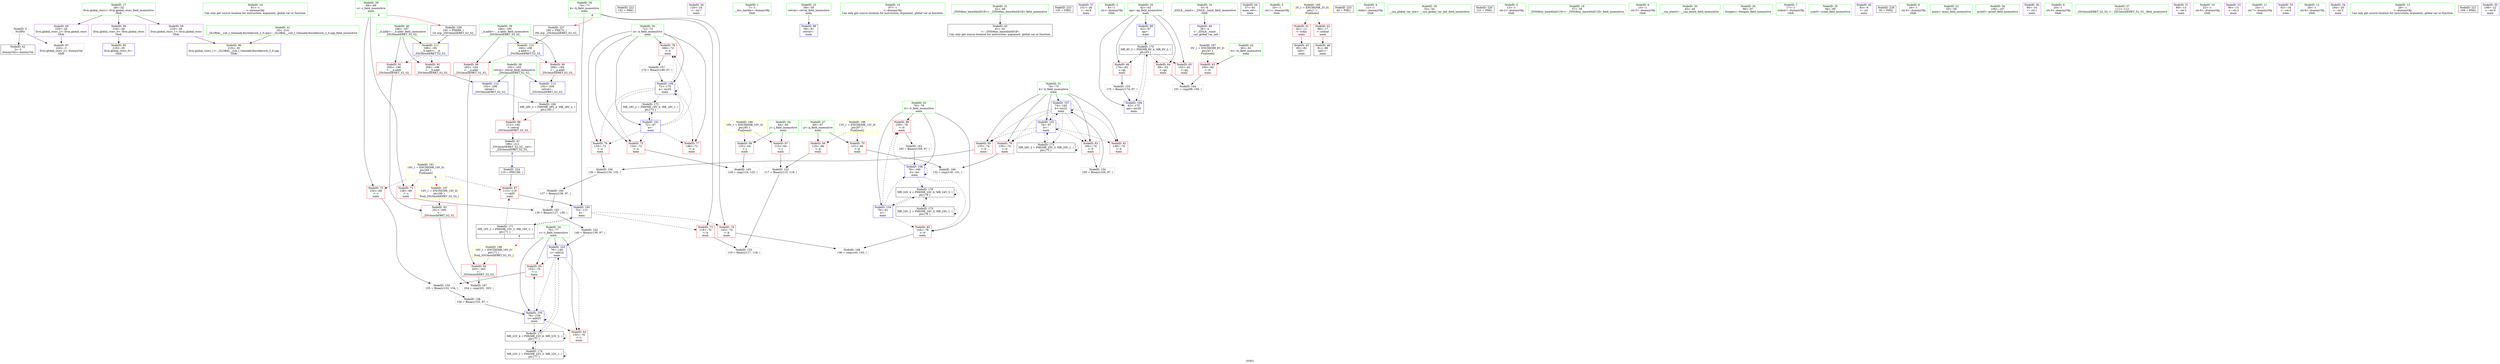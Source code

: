 digraph "SVFG" {
	label="SVFG";

	Node0x56143b40c620 [shape=record,color=grey,label="{NodeID: 0\nNullPtr}"];
	Node0x56143b40c620 -> Node0x56143b4250f0[style=solid];
	Node0x56143b40c620 -> Node0x56143b425760[style=solid];
	Node0x56143b425760 [shape=record,color=blue, style = dotted,label="{NodeID: 97\n220\<--3\nllvm.global_ctors_2\<--dummyVal\nGlob }"];
	Node0x56143b423820 [shape=record,color=green,label="{NodeID: 14\n81\<--1\n\<--dummyObj\nCan only get source location for instruction, argument, global var or function.}"];
	Node0x56143b42a2d0 [shape=record,color=blue,label="{NodeID: 111\n196\<--191\n__b.addr\<--__b\n_ZSt3minIiERKT_S2_S2_\n}"];
	Node0x56143b42a2d0 -> Node0x56143b4289d0[style=dashed];
	Node0x56143b42a2d0 -> Node0x56143b428aa0[style=dashed];
	Node0x56143b4244a0 [shape=record,color=green,label="{NodeID: 28\n68\<--69\ns\<--s_field_insensitive\nmain\n|{|<s2>8}}"];
	Node0x56143b4244a0 -> Node0x56143b427990[style=solid];
	Node0x56143b4244a0 -> Node0x56143b427a60[style=solid];
	Node0x56143b4244a0:s2 -> Node0x56143b4460b0[style=solid,color=red];
	Node0x56143b4250f0 [shape=record,color=black,label="{NodeID: 42\n2\<--3\ndummyVal\<--dummyVal\n}"];
	Node0x56143b4452c0 [shape=record,color=black,label="{NodeID: 222\n152 = PHI()\n}"];
	Node0x56143b426cd0 [shape=record,color=purple,label="{NodeID: 56\n120\<--24\n\<--.str.7\nmain\n}"];
	Node0x56143b42d060 [shape=record,color=grey,label="{NodeID: 153\n119 = Binary(117, 118, )\n}"];
	Node0x56143b4278c0 [shape=record,color=red,label="{NodeID: 70\n131\<--66\n\<--p\nmain\n}"];
	Node0x56143b4278c0 -> Node0x56143b42e3e0[style=solid];
	Node0x56143b42e560 [shape=record,color=grey,label="{NodeID: 167\n204 = cmp(201, 203, )\n}"];
	Node0x56143b428420 [shape=record,color=red,label="{NodeID: 84\n153\<--76\n\<--c\nmain\n}"];
	Node0x56143b428420 -> Node0x56143b42d960[style=solid];
	Node0x56143b40c970 [shape=record,color=green,label="{NodeID: 1\n7\<--1\n__dso_handle\<--dummyObj\nGlob }"];
	Node0x56143b425860 [shape=record,color=blue,label="{NodeID: 98\n58\<--81\nretval\<--\nmain\n}"];
	Node0x56143b4238f0 [shape=record,color=green,label="{NodeID: 15\n97\<--1\n\<--dummyObj\nCan only get source location for instruction, argument, global var or function.}"];
	Node0x56143b42a3a0 [shape=record,color=blue,label="{NodeID: 112\n192\<--206\nretval\<--\n_ZSt3minIiERKT_S2_S2_\n}"];
	Node0x56143b42a3a0 -> Node0x56143b4338e0[style=dashed];
	Node0x56143b424570 [shape=record,color=green,label="{NodeID: 29\n70\<--71\nk\<--k_field_insensitive\nmain\n|{|<s3>8}}"];
	Node0x56143b424570 -> Node0x56143b427b30[style=solid];
	Node0x56143b424570 -> Node0x56143b427c00[style=solid];
	Node0x56143b424570 -> Node0x56143b425a00[style=solid];
	Node0x56143b424570:s3 -> Node0x56143b445f50[style=solid,color=red];
	Node0x56143b4251f0 [shape=record,color=black,label="{NodeID: 43\n41\<--42\n\<--_ZNSt8ios_base4InitD1Ev\nCan only get source location for instruction, argument, global var or function.}"];
	Node0x56143b4453c0 [shape=record,color=black,label="{NodeID: 223\n105 = PHI()\n}"];
	Node0x56143b426da0 [shape=record,color=purple,label="{NodeID: 57\n151\<--26\n\<--.str.8\nmain\n}"];
	Node0x56143b42d1e0 [shape=record,color=grey,label="{NodeID: 154\n165 = Binary(164, 97, )\n}"];
	Node0x56143b42d1e0 -> Node0x56143b429f90[style=solid];
	Node0x56143b427990 [shape=record,color=red,label="{NodeID: 71\n138\<--68\n\<--s\nmain\n}"];
	Node0x56143b427990 -> Node0x56143b42df60[style=solid];
	Node0x56143b42e6e0 [shape=record,color=grey,label="{NodeID: 168\n146 = cmp(144, 145, )\n}"];
	Node0x56143b4284f0 [shape=record,color=red,label="{NodeID: 85\n144\<--78\n\<--it\nmain\n}"];
	Node0x56143b4284f0 -> Node0x56143b42e6e0[style=solid];
	Node0x56143b40dc80 [shape=record,color=green,label="{NodeID: 2\n8\<--1\n.str\<--dummyObj\nGlob }"];
	Node0x56143b425930 [shape=record,color=blue,label="{NodeID: 99\n62\<--97\nqq\<--\nmain\n}"];
	Node0x56143b425930 -> Node0x56143b433de0[style=dashed];
	Node0x56143b4239c0 [shape=record,color=green,label="{NodeID: 16\n4\<--6\n_ZStL8__ioinit\<--_ZStL8__ioinit_field_insensitive\nGlob }"];
	Node0x56143b4239c0 -> Node0x56143b426650[style=solid];
	Node0x56143b42a470 [shape=record,color=blue,label="{NodeID: 113\n192\<--209\nretval\<--\n_ZSt3minIiERKT_S2_S2_\n}"];
	Node0x56143b42a470 -> Node0x56143b4338e0[style=dashed];
	Node0x56143b424640 [shape=record,color=green,label="{NodeID: 30\n72\<--73\na\<--a_field_insensitive\nmain\n}"];
	Node0x56143b424640 -> Node0x56143b427cd0[style=solid];
	Node0x56143b424640 -> Node0x56143b427da0[style=solid];
	Node0x56143b424640 -> Node0x56143b427e70[style=solid];
	Node0x56143b424640 -> Node0x56143b427f40[style=solid];
	Node0x56143b424640 -> Node0x56143b425ad0[style=solid];
	Node0x56143b424640 -> Node0x56143b42a060[style=solid];
	Node0x56143b4252f0 [shape=record,color=black,label="{NodeID: 44\n57\<--81\nmain_ret\<--\nmain\n}"];
	Node0x56143b445bc0 [shape=record,color=black,label="{NodeID: 224\n110 = PHI(189, )\n}"];
	Node0x56143b445bc0 -> Node0x56143b428690[style=solid];
	Node0x56143b426e70 [shape=record,color=purple,label="{NodeID: 58\n218\<--28\nllvm.global_ctors_0\<--llvm.global_ctors\nGlob }"];
	Node0x56143b426e70 -> Node0x56143b428d10[style=solid];
	Node0x56143b42d360 [shape=record,color=grey,label="{NodeID: 155\n175 = Binary(174, 97, )\n}"];
	Node0x56143b42d360 -> Node0x56143b42a130[style=solid];
	Node0x56143b427a60 [shape=record,color=red,label="{NodeID: 72\n154\<--68\n\<--s\nmain\n}"];
	Node0x56143b427a60 -> Node0x56143b42d960[style=solid];
	Node0x56143b4338e0 [shape=record,color=black,label="{NodeID: 169\nMR_28V_3 = PHI(MR_28V_4, MR_28V_2, )\npts\{193 \}\n}"];
	Node0x56143b4338e0 -> Node0x56143b428760[style=dashed];
	Node0x56143b4285c0 [shape=record,color=red,label="{NodeID: 86\n159\<--78\n\<--it\nmain\n}"];
	Node0x56143b4285c0 -> Node0x56143b42dc60[style=solid];
	Node0x56143b422a70 [shape=record,color=green,label="{NodeID: 3\n10\<--1\n.str.1\<--dummyObj\nGlob }"];
	Node0x56143b425a00 [shape=record,color=blue,label="{NodeID: 100\n70\<--113\nk\<--\nmain\n}"];
	Node0x56143b425a00 -> Node0x56143b427b30[style=dashed];
	Node0x56143b425a00 -> Node0x56143b427c00[style=dashed];
	Node0x56143b425a00 -> Node0x56143b4342e0[style=dashed];
	Node0x56143b423a90 [shape=record,color=green,label="{NodeID: 17\n28\<--32\nllvm.global_ctors\<--llvm.global_ctors_field_insensitive\nGlob }"];
	Node0x56143b423a90 -> Node0x56143b426e70[style=solid];
	Node0x56143b423a90 -> Node0x56143b426f70[style=solid];
	Node0x56143b423a90 -> Node0x56143b427070[style=solid];
	Node0x56143b429240 [shape=record,color=yellow,style=double,label="{NodeID: 197\n14V_1 = ENCHI(MR_14V_0)\npts\{69 \}\nFun[_ZSt3minIiERKT_S2_S2_]}"];
	Node0x56143b429240 -> Node0x56143b428b70[style=dashed];
	Node0x56143b424710 [shape=record,color=green,label="{NodeID: 31\n74\<--75\nb\<--b_field_insensitive\nmain\n}"];
	Node0x56143b424710 -> Node0x56143b428010[style=solid];
	Node0x56143b424710 -> Node0x56143b4280e0[style=solid];
	Node0x56143b424710 -> Node0x56143b4281b0[style=solid];
	Node0x56143b424710 -> Node0x56143b428280[style=solid];
	Node0x56143b424710 -> Node0x56143b425ba0[style=solid];
	Node0x56143b424710 -> Node0x56143b429f90[style=solid];
	Node0x56143b4253c0 [shape=record,color=black,label="{NodeID: 45\n85\<--82\ncall\<--\nmain\n}"];
	Node0x56143b445db0 [shape=record,color=black,label="{NodeID: 225\n40 = PHI()\n}"];
	Node0x56143b426f70 [shape=record,color=purple,label="{NodeID: 59\n219\<--28\nllvm.global_ctors_1\<--llvm.global_ctors\nGlob }"];
	Node0x56143b426f70 -> Node0x56143b425660[style=solid];
	Node0x56143b42d4e0 [shape=record,color=grey,label="{NodeID: 156\n136 = Binary(134, 135, )\n}"];
	Node0x56143b42d4e0 -> Node0x56143b42dae0[style=solid];
	Node0x56143b427b30 [shape=record,color=red,label="{NodeID: 73\n118\<--70\n\<--k\nmain\n}"];
	Node0x56143b427b30 -> Node0x56143b42d060[style=solid];
	Node0x56143b433de0 [shape=record,color=black,label="{NodeID: 170\nMR_8V_3 = PHI(MR_8V_4, MR_8V_2, )\npts\{63 \}\n}"];
	Node0x56143b433de0 -> Node0x56143b4273e0[style=dashed];
	Node0x56143b433de0 -> Node0x56143b4274b0[style=dashed];
	Node0x56143b433de0 -> Node0x56143b427580[style=dashed];
	Node0x56143b433de0 -> Node0x56143b42a130[style=dashed];
	Node0x56143b428690 [shape=record,color=red,label="{NodeID: 87\n113\<--110\n\<--call5\nmain\n}"];
	Node0x56143b428690 -> Node0x56143b425a00[style=solid];
	Node0x56143b40ce00 [shape=record,color=green,label="{NodeID: 4\n12\<--1\nstdin\<--dummyObj\nGlob }"];
	Node0x56143b425ad0 [shape=record,color=blue,label="{NodeID: 101\n72\<--97\na\<--\nmain\n}"];
	Node0x56143b425ad0 -> Node0x56143b427cd0[style=dashed];
	Node0x56143b425ad0 -> Node0x56143b427da0[style=dashed];
	Node0x56143b425ad0 -> Node0x56143b427e70[style=dashed];
	Node0x56143b425ad0 -> Node0x56143b427f40[style=dashed];
	Node0x56143b425ad0 -> Node0x56143b42a060[style=dashed];
	Node0x56143b425ad0 -> Node0x56143b4347e0[style=dashed];
	Node0x56143b423b90 [shape=record,color=green,label="{NodeID: 18\n33\<--34\n__cxx_global_var_init\<--__cxx_global_var_init_field_insensitive\n}"];
	Node0x56143b429350 [shape=record,color=yellow,style=double,label="{NodeID: 198\n16V_1 = ENCHI(MR_16V_0)\npts\{71 \}\nFun[_ZSt3minIiERKT_S2_S2_]}"];
	Node0x56143b429350 -> Node0x56143b428c40[style=dashed];
	Node0x56143b4247e0 [shape=record,color=green,label="{NodeID: 32\n76\<--77\nc\<--c_field_insensitive\nmain\n}"];
	Node0x56143b4247e0 -> Node0x56143b428350[style=solid];
	Node0x56143b4247e0 -> Node0x56143b428420[style=solid];
	Node0x56143b4247e0 -> Node0x56143b425c70[style=solid];
	Node0x56143b4247e0 -> Node0x56143b429df0[style=solid];
	Node0x56143b425490 [shape=record,color=black,label="{NodeID: 46\n91\<--88\ncall1\<--\nmain\n}"];
	Node0x56143b445e80 [shape=record,color=black,label="{NodeID: 226\n121 = PHI()\n}"];
	Node0x56143b427070 [shape=record,color=purple,label="{NodeID: 60\n220\<--28\nllvm.global_ctors_2\<--llvm.global_ctors\nGlob }"];
	Node0x56143b427070 -> Node0x56143b425760[style=solid];
	Node0x56143b42d660 [shape=record,color=grey,label="{NodeID: 157\n170 = Binary(169, 97, )\n}"];
	Node0x56143b42d660 -> Node0x56143b42a060[style=solid];
	Node0x56143b427c00 [shape=record,color=red,label="{NodeID: 74\n145\<--70\n\<--k\nmain\n}"];
	Node0x56143b427c00 -> Node0x56143b42e6e0[style=solid];
	Node0x56143b4342e0 [shape=record,color=black,label="{NodeID: 171\nMR_16V_2 = PHI(MR_16V_3, MR_16V_1, )\npts\{71 \}\n|{|<s2>8}}"];
	Node0x56143b4342e0 -> Node0x56143b428690[style=dashed];
	Node0x56143b4342e0 -> Node0x56143b425a00[style=dashed];
	Node0x56143b4342e0:s2 -> Node0x56143b429350[style=dashed,color=red];
	Node0x56143b428760 [shape=record,color=red,label="{NodeID: 88\n212\<--192\n\<--retval\n_ZSt3minIiERKT_S2_S2_\n}"];
	Node0x56143b428760 -> Node0x56143b425560[style=solid];
	Node0x56143b40ce90 [shape=record,color=green,label="{NodeID: 5\n13\<--1\n.str.2\<--dummyObj\nGlob }"];
	Node0x56143b4388e0 [shape=record,color=yellow,style=double,label="{NodeID: 185\n2V_1 = ENCHI(MR_2V_0)\npts\{1 \}\nFun[main]}"];
	Node0x56143b4388e0 -> Node0x56143b427170[style=dashed];
	Node0x56143b4388e0 -> Node0x56143b427240[style=dashed];
	Node0x56143b425ba0 [shape=record,color=blue,label="{NodeID: 102\n74\<--97\nb\<--\nmain\n}"];
	Node0x56143b425ba0 -> Node0x56143b428010[style=dashed];
	Node0x56143b425ba0 -> Node0x56143b4280e0[style=dashed];
	Node0x56143b425ba0 -> Node0x56143b4281b0[style=dashed];
	Node0x56143b425ba0 -> Node0x56143b428280[style=dashed];
	Node0x56143b425ba0 -> Node0x56143b425ba0[style=dashed];
	Node0x56143b425ba0 -> Node0x56143b429f90[style=dashed];
	Node0x56143b425ba0 -> Node0x56143b434ce0[style=dashed];
	Node0x56143b423c90 [shape=record,color=green,label="{NodeID: 19\n37\<--38\n_ZNSt8ios_base4InitC1Ev\<--_ZNSt8ios_base4InitC1Ev_field_insensitive\n}"];
	Node0x56143b4248b0 [shape=record,color=green,label="{NodeID: 33\n78\<--79\nit\<--it_field_insensitive\nmain\n}"];
	Node0x56143b4248b0 -> Node0x56143b4284f0[style=solid];
	Node0x56143b4248b0 -> Node0x56143b4285c0[style=solid];
	Node0x56143b4248b0 -> Node0x56143b425d40[style=solid];
	Node0x56143b4248b0 -> Node0x56143b429ec0[style=solid];
	Node0x56143b425560 [shape=record,color=black,label="{NodeID: 47\n189\<--212\n_ZSt3minIiERKT_S2_S2__ret\<--\n_ZSt3minIiERKT_S2_S2_\n|{<s0>8}}"];
	Node0x56143b425560:s0 -> Node0x56143b445bc0[style=solid,color=blue];
	Node0x56143b445f50 [shape=record,color=black,label="{NodeID: 227\n190 = PHI(70, )\n0th arg _ZSt3minIiERKT_S2_S2_ }"];
	Node0x56143b445f50 -> Node0x56143b42a200[style=solid];
	Node0x56143b427170 [shape=record,color=red,label="{NodeID: 61\n82\<--12\n\<--stdin\nmain\n}"];
	Node0x56143b427170 -> Node0x56143b4253c0[style=solid];
	Node0x56143b42d7e0 [shape=record,color=grey,label="{NodeID: 158\n156 = Binary(155, 97, )\n}"];
	Node0x56143b42d7e0 -> Node0x56143b429df0[style=solid];
	Node0x56143b427cd0 [shape=record,color=red,label="{NodeID: 75\n124\<--72\n\<--a\nmain\n}"];
	Node0x56143b427cd0 -> Node0x56143b42e260[style=solid];
	Node0x56143b4347e0 [shape=record,color=black,label="{NodeID: 172\nMR_18V_2 = PHI(MR_18V_4, MR_18V_1, )\npts\{73 \}\n}"];
	Node0x56143b4347e0 -> Node0x56143b425ad0[style=dashed];
	Node0x56143b428830 [shape=record,color=red,label="{NodeID: 89\n202\<--194\n\<--__a.addr\n_ZSt3minIiERKT_S2_S2_\n}"];
	Node0x56143b428830 -> Node0x56143b428c40[style=solid];
	Node0x56143b423320 [shape=record,color=green,label="{NodeID: 6\n15\<--1\n.str.3\<--dummyObj\nGlob }"];
	Node0x56143b425c70 [shape=record,color=blue,label="{NodeID: 103\n76\<--140\nc\<--add14\nmain\n}"];
	Node0x56143b425c70 -> Node0x56143b428350[style=dashed];
	Node0x56143b425c70 -> Node0x56143b428420[style=dashed];
	Node0x56143b425c70 -> Node0x56143b429df0[style=dashed];
	Node0x56143b425c70 -> Node0x56143b4360e0[style=dashed];
	Node0x56143b423d90 [shape=record,color=green,label="{NodeID: 20\n43\<--44\n__cxa_atexit\<--__cxa_atexit_field_insensitive\n}"];
	Node0x56143b424980 [shape=record,color=green,label="{NodeID: 34\n86\<--87\nfreopen\<--freopen_field_insensitive\n}"];
	Node0x56143b426650 [shape=record,color=purple,label="{NodeID: 48\n39\<--4\n\<--_ZStL8__ioinit\n__cxx_global_var_init\n}"];
	Node0x56143b4460b0 [shape=record,color=black,label="{NodeID: 228\n191 = PHI(68, )\n1st arg _ZSt3minIiERKT_S2_S2_ }"];
	Node0x56143b4460b0 -> Node0x56143b42a2d0[style=solid];
	Node0x56143b427240 [shape=record,color=red,label="{NodeID: 62\n88\<--17\n\<--stdout\nmain\n}"];
	Node0x56143b427240 -> Node0x56143b425490[style=solid];
	Node0x56143b42d960 [shape=record,color=grey,label="{NodeID: 159\n155 = Binary(153, 154, )\n}"];
	Node0x56143b42d960 -> Node0x56143b42d7e0[style=solid];
	Node0x56143b427da0 [shape=record,color=red,label="{NodeID: 76\n134\<--72\n\<--a\nmain\n}"];
	Node0x56143b427da0 -> Node0x56143b42d4e0[style=solid];
	Node0x56143b434ce0 [shape=record,color=black,label="{NodeID: 173\nMR_20V_2 = PHI(MR_20V_3, MR_20V_1, )\npts\{75 \}\n}"];
	Node0x56143b434ce0 -> Node0x56143b425ba0[style=dashed];
	Node0x56143b434ce0 -> Node0x56143b434ce0[style=dashed];
	Node0x56143b428900 [shape=record,color=red,label="{NodeID: 90\n209\<--194\n\<--__a.addr\n_ZSt3minIiERKT_S2_S2_\n}"];
	Node0x56143b428900 -> Node0x56143b42a470[style=solid];
	Node0x56143b4233b0 [shape=record,color=green,label="{NodeID: 7\n17\<--1\nstdout\<--dummyObj\nGlob }"];
	Node0x56143b4394e0 [shape=record,color=yellow,style=double,label="{NodeID: 187\n6V_1 = ENCHI(MR_6V_0)\npts\{61 \}\nFun[main]}"];
	Node0x56143b4394e0 -> Node0x56143b427310[style=dashed];
	Node0x56143b425d40 [shape=record,color=blue,label="{NodeID: 104\n78\<--81\nit\<--\nmain\n}"];
	Node0x56143b425d40 -> Node0x56143b4284f0[style=dashed];
	Node0x56143b425d40 -> Node0x56143b4285c0[style=dashed];
	Node0x56143b425d40 -> Node0x56143b429ec0[style=dashed];
	Node0x56143b425d40 -> Node0x56143b4365e0[style=dashed];
	Node0x56143b423e90 [shape=record,color=green,label="{NodeID: 21\n42\<--48\n_ZNSt8ios_base4InitD1Ev\<--_ZNSt8ios_base4InitD1Ev_field_insensitive\n}"];
	Node0x56143b423e90 -> Node0x56143b4251f0[style=solid];
	Node0x56143b424a80 [shape=record,color=green,label="{NodeID: 35\n94\<--95\nscanf\<--scanf_field_insensitive\n}"];
	Node0x56143b426720 [shape=record,color=purple,label="{NodeID: 49\n83\<--8\n\<--.str\nmain\n}"];
	Node0x56143b446730 [shape=record,color=black,label="{NodeID: 229\n93 = PHI()\n}"];
	Node0x56143b427310 [shape=record,color=red,label="{NodeID: 63\n100\<--60\n\<--tt\nmain\n}"];
	Node0x56143b427310 -> Node0x56143b42e0e0[style=solid];
	Node0x56143b42dae0 [shape=record,color=grey,label="{NodeID: 160\n137 = Binary(136, 97, )\n}"];
	Node0x56143b42dae0 -> Node0x56143b42df60[style=solid];
	Node0x56143b427e70 [shape=record,color=red,label="{NodeID: 77\n148\<--72\n\<--a\nmain\n}"];
	Node0x56143b4351e0 [shape=record,color=black,label="{NodeID: 174\nMR_22V_2 = PHI(MR_22V_3, MR_22V_1, )\npts\{77 \}\n}"];
	Node0x56143b4351e0 -> Node0x56143b4351e0[style=dashed];
	Node0x56143b4351e0 -> Node0x56143b4360e0[style=dashed];
	Node0x56143b4289d0 [shape=record,color=red,label="{NodeID: 91\n200\<--196\n\<--__b.addr\n_ZSt3minIiERKT_S2_S2_\n}"];
	Node0x56143b4289d0 -> Node0x56143b428b70[style=solid];
	Node0x56143b423440 [shape=record,color=green,label="{NodeID: 8\n18\<--1\n.str.4\<--dummyObj\nGlob }"];
	Node0x56143b429df0 [shape=record,color=blue,label="{NodeID: 105\n76\<--156\nc\<--add20\nmain\n}"];
	Node0x56143b429df0 -> Node0x56143b428350[style=dashed];
	Node0x56143b429df0 -> Node0x56143b428420[style=dashed];
	Node0x56143b429df0 -> Node0x56143b429df0[style=dashed];
	Node0x56143b429df0 -> Node0x56143b4360e0[style=dashed];
	Node0x56143b423f90 [shape=record,color=green,label="{NodeID: 22\n55\<--56\nmain\<--main_field_insensitive\n}"];
	Node0x56143b424b80 [shape=record,color=green,label="{NodeID: 36\n106\<--107\nprintf\<--printf_field_insensitive\n}"];
	Node0x56143b4267f0 [shape=record,color=purple,label="{NodeID: 50\n84\<--10\n\<--.str.1\nmain\n}"];
	Node0x56143b4273e0 [shape=record,color=red,label="{NodeID: 64\n99\<--62\n\<--qq\nmain\n}"];
	Node0x56143b4273e0 -> Node0x56143b42e0e0[style=solid];
	Node0x56143b42dc60 [shape=record,color=grey,label="{NodeID: 161\n160 = Binary(159, 97, )\n}"];
	Node0x56143b42dc60 -> Node0x56143b429ec0[style=solid];
	Node0x56143b427f40 [shape=record,color=red,label="{NodeID: 78\n169\<--72\n\<--a\nmain\n}"];
	Node0x56143b427f40 -> Node0x56143b42d660[style=solid];
	Node0x56143b4356e0 [shape=record,color=black,label="{NodeID: 175\nMR_24V_2 = PHI(MR_24V_3, MR_24V_1, )\npts\{79 \}\n}"];
	Node0x56143b4356e0 -> Node0x56143b4356e0[style=dashed];
	Node0x56143b4356e0 -> Node0x56143b4365e0[style=dashed];
	Node0x56143b428aa0 [shape=record,color=red,label="{NodeID: 92\n206\<--196\n\<--__b.addr\n_ZSt3minIiERKT_S2_S2_\n}"];
	Node0x56143b428aa0 -> Node0x56143b42a3a0[style=solid];
	Node0x56143b4234d0 [shape=record,color=green,label="{NodeID: 9\n20\<--1\n.str.5\<--dummyObj\nGlob }"];
	Node0x56143b4396a0 [shape=record,color=yellow,style=double,label="{NodeID: 189\n10V_1 = ENCHI(MR_10V_0)\npts\{65 \}\nFun[main]}"];
	Node0x56143b4396a0 -> Node0x56143b427650[style=dashed];
	Node0x56143b4396a0 -> Node0x56143b427720[style=dashed];
	Node0x56143b429ec0 [shape=record,color=blue,label="{NodeID: 106\n78\<--160\nit\<--inc\nmain\n}"];
	Node0x56143b429ec0 -> Node0x56143b4284f0[style=dashed];
	Node0x56143b429ec0 -> Node0x56143b4285c0[style=dashed];
	Node0x56143b429ec0 -> Node0x56143b429ec0[style=dashed];
	Node0x56143b429ec0 -> Node0x56143b4365e0[style=dashed];
	Node0x56143b424090 [shape=record,color=green,label="{NodeID: 23\n58\<--59\nretval\<--retval_field_insensitive\nmain\n}"];
	Node0x56143b424090 -> Node0x56143b425860[style=solid];
	Node0x56143b424c80 [shape=record,color=green,label="{NodeID: 37\n111\<--112\n_ZSt3minIiERKT_S2_S2_\<--_ZSt3minIiERKT_S2_S2__field_insensitive\n}"];
	Node0x56143b4268c0 [shape=record,color=purple,label="{NodeID: 51\n89\<--13\n\<--.str.2\nmain\n}"];
	Node0x56143b4274b0 [shape=record,color=red,label="{NodeID: 65\n103\<--62\n\<--qq\nmain\n}"];
	Node0x56143b42dde0 [shape=record,color=grey,label="{NodeID: 162\n140 = Binary(139, 97, )\n}"];
	Node0x56143b42dde0 -> Node0x56143b425c70[style=solid];
	Node0x56143b428010 [shape=record,color=red,label="{NodeID: 79\n130\<--74\n\<--b\nmain\n}"];
	Node0x56143b428010 -> Node0x56143b42e3e0[style=solid];
	Node0x56143b428b70 [shape=record,color=red,label="{NodeID: 93\n201\<--200\n\<--\n_ZSt3minIiERKT_S2_S2_\n}"];
	Node0x56143b428b70 -> Node0x56143b42e560[style=solid];
	Node0x56143b423560 [shape=record,color=green,label="{NodeID: 10\n22\<--1\n.str.6\<--dummyObj\nGlob }"];
	Node0x56143b439780 [shape=record,color=yellow,style=double,label="{NodeID: 190\n12V_1 = ENCHI(MR_12V_0)\npts\{67 \}\nFun[main]}"];
	Node0x56143b439780 -> Node0x56143b4277f0[style=dashed];
	Node0x56143b439780 -> Node0x56143b4278c0[style=dashed];
	Node0x56143b429f90 [shape=record,color=blue,label="{NodeID: 107\n74\<--165\nb\<--inc22\nmain\n}"];
	Node0x56143b429f90 -> Node0x56143b428010[style=dashed];
	Node0x56143b429f90 -> Node0x56143b4280e0[style=dashed];
	Node0x56143b429f90 -> Node0x56143b4281b0[style=dashed];
	Node0x56143b429f90 -> Node0x56143b428280[style=dashed];
	Node0x56143b429f90 -> Node0x56143b425ba0[style=dashed];
	Node0x56143b429f90 -> Node0x56143b429f90[style=dashed];
	Node0x56143b429f90 -> Node0x56143b434ce0[style=dashed];
	Node0x56143b424160 [shape=record,color=green,label="{NodeID: 24\n60\<--61\ntt\<--tt_field_insensitive\nmain\n}"];
	Node0x56143b424160 -> Node0x56143b427310[style=solid];
	Node0x56143b424d80 [shape=record,color=green,label="{NodeID: 38\n192\<--193\nretval\<--retval_field_insensitive\n_ZSt3minIiERKT_S2_S2_\n}"];
	Node0x56143b424d80 -> Node0x56143b428760[style=solid];
	Node0x56143b424d80 -> Node0x56143b42a3a0[style=solid];
	Node0x56143b424d80 -> Node0x56143b42a470[style=solid];
	Node0x56143b426990 [shape=record,color=purple,label="{NodeID: 52\n90\<--15\n\<--.str.3\nmain\n}"];
	Node0x56143b427580 [shape=record,color=red,label="{NodeID: 66\n174\<--62\n\<--qq\nmain\n}"];
	Node0x56143b427580 -> Node0x56143b42d360[style=solid];
	Node0x56143b42df60 [shape=record,color=grey,label="{NodeID: 163\n139 = Binary(137, 138, )\n}"];
	Node0x56143b42df60 -> Node0x56143b42dde0[style=solid];
	Node0x56143b4280e0 [shape=record,color=red,label="{NodeID: 80\n135\<--74\n\<--b\nmain\n}"];
	Node0x56143b4280e0 -> Node0x56143b42d4e0[style=solid];
	Node0x56143b4360e0 [shape=record,color=black,label="{NodeID: 177\nMR_22V_4 = PHI(MR_22V_6, MR_22V_3, )\npts\{77 \}\n}"];
	Node0x56143b4360e0 -> Node0x56143b425c70[style=dashed];
	Node0x56143b4360e0 -> Node0x56143b4351e0[style=dashed];
	Node0x56143b4360e0 -> Node0x56143b4360e0[style=dashed];
	Node0x56143b428c40 [shape=record,color=red,label="{NodeID: 94\n203\<--202\n\<--\n_ZSt3minIiERKT_S2_S2_\n}"];
	Node0x56143b428c40 -> Node0x56143b42e560[style=solid];
	Node0x56143b4235f0 [shape=record,color=green,label="{NodeID: 11\n24\<--1\n.str.7\<--dummyObj\nGlob }"];
	Node0x56143b439860 [shape=record,color=yellow,style=double,label="{NodeID: 191\n14V_1 = ENCHI(MR_14V_0)\npts\{69 \}\nFun[main]|{|<s3>8}}"];
	Node0x56143b439860 -> Node0x56143b427990[style=dashed];
	Node0x56143b439860 -> Node0x56143b427a60[style=dashed];
	Node0x56143b439860 -> Node0x56143b428690[style=dashed];
	Node0x56143b439860:s3 -> Node0x56143b429240[style=dashed,color=red];
	Node0x56143b42a060 [shape=record,color=blue,label="{NodeID: 108\n72\<--170\na\<--inc25\nmain\n}"];
	Node0x56143b42a060 -> Node0x56143b427cd0[style=dashed];
	Node0x56143b42a060 -> Node0x56143b427da0[style=dashed];
	Node0x56143b42a060 -> Node0x56143b427e70[style=dashed];
	Node0x56143b42a060 -> Node0x56143b427f40[style=dashed];
	Node0x56143b42a060 -> Node0x56143b42a060[style=dashed];
	Node0x56143b42a060 -> Node0x56143b4347e0[style=dashed];
	Node0x56143b424230 [shape=record,color=green,label="{NodeID: 25\n62\<--63\nqq\<--qq_field_insensitive\nmain\n}"];
	Node0x56143b424230 -> Node0x56143b4273e0[style=solid];
	Node0x56143b424230 -> Node0x56143b4274b0[style=solid];
	Node0x56143b424230 -> Node0x56143b427580[style=solid];
	Node0x56143b424230 -> Node0x56143b425930[style=solid];
	Node0x56143b424230 -> Node0x56143b42a130[style=solid];
	Node0x56143b424e50 [shape=record,color=green,label="{NodeID: 39\n194\<--195\n__a.addr\<--__a.addr_field_insensitive\n_ZSt3minIiERKT_S2_S2_\n}"];
	Node0x56143b424e50 -> Node0x56143b428830[style=solid];
	Node0x56143b424e50 -> Node0x56143b428900[style=solid];
	Node0x56143b424e50 -> Node0x56143b42a200[style=solid];
	Node0x56143b426a60 [shape=record,color=purple,label="{NodeID: 53\n92\<--18\n\<--.str.4\nmain\n}"];
	Node0x56143b427650 [shape=record,color=red,label="{NodeID: 67\n115\<--64\n\<--j\nmain\n}"];
	Node0x56143b427650 -> Node0x56143b426530[style=solid];
	Node0x56143b42e0e0 [shape=record,color=grey,label="{NodeID: 164\n101 = cmp(99, 100, )\n}"];
	Node0x56143b4281b0 [shape=record,color=red,label="{NodeID: 81\n149\<--74\n\<--b\nmain\n}"];
	Node0x56143b4365e0 [shape=record,color=black,label="{NodeID: 178\nMR_24V_4 = PHI(MR_24V_6, MR_24V_3, )\npts\{79 \}\n}"];
	Node0x56143b4365e0 -> Node0x56143b425d40[style=dashed];
	Node0x56143b4365e0 -> Node0x56143b4356e0[style=dashed];
	Node0x56143b4365e0 -> Node0x56143b4365e0[style=dashed];
	Node0x56143b428d10 [shape=record,color=blue,label="{NodeID: 95\n218\<--29\nllvm.global_ctors_0\<--\nGlob }"];
	Node0x56143b423680 [shape=record,color=green,label="{NodeID: 12\n26\<--1\n.str.8\<--dummyObj\nGlob }"];
	Node0x56143b42a130 [shape=record,color=blue,label="{NodeID: 109\n62\<--175\nqq\<--inc28\nmain\n}"];
	Node0x56143b42a130 -> Node0x56143b433de0[style=dashed];
	Node0x56143b424300 [shape=record,color=green,label="{NodeID: 26\n64\<--65\nj\<--j_field_insensitive\nmain\n}"];
	Node0x56143b424300 -> Node0x56143b427650[style=solid];
	Node0x56143b424300 -> Node0x56143b427720[style=solid];
	Node0x56143b424f20 [shape=record,color=green,label="{NodeID: 40\n196\<--197\n__b.addr\<--__b.addr_field_insensitive\n_ZSt3minIiERKT_S2_S2_\n}"];
	Node0x56143b424f20 -> Node0x56143b4289d0[style=solid];
	Node0x56143b424f20 -> Node0x56143b428aa0[style=solid];
	Node0x56143b424f20 -> Node0x56143b42a2d0[style=solid];
	Node0x56143b426b30 [shape=record,color=purple,label="{NodeID: 54\n104\<--20\n\<--.str.5\nmain\n}"];
	Node0x56143b427720 [shape=record,color=red,label="{NodeID: 68\n125\<--64\n\<--j\nmain\n}"];
	Node0x56143b427720 -> Node0x56143b42e260[style=solid];
	Node0x56143b42e260 [shape=record,color=grey,label="{NodeID: 165\n126 = cmp(124, 125, )\n}"];
	Node0x56143b428280 [shape=record,color=red,label="{NodeID: 82\n164\<--74\n\<--b\nmain\n}"];
	Node0x56143b428280 -> Node0x56143b42d1e0[style=solid];
	Node0x56143b425660 [shape=record,color=blue,label="{NodeID: 96\n219\<--30\nllvm.global_ctors_1\<--_GLOBAL__sub_I_Gennady.Korotkevich_2_0.cpp\nGlob }"];
	Node0x56143b423750 [shape=record,color=green,label="{NodeID: 13\n29\<--1\n\<--dummyObj\nCan only get source location for instruction, argument, global var or function.}"];
	Node0x56143b42a200 [shape=record,color=blue,label="{NodeID: 110\n194\<--190\n__a.addr\<--__a\n_ZSt3minIiERKT_S2_S2_\n}"];
	Node0x56143b42a200 -> Node0x56143b428830[style=dashed];
	Node0x56143b42a200 -> Node0x56143b428900[style=dashed];
	Node0x56143b4243d0 [shape=record,color=green,label="{NodeID: 27\n66\<--67\np\<--p_field_insensitive\nmain\n}"];
	Node0x56143b4243d0 -> Node0x56143b4277f0[style=solid];
	Node0x56143b4243d0 -> Node0x56143b4278c0[style=solid];
	Node0x56143b424ff0 [shape=record,color=green,label="{NodeID: 41\n30\<--214\n_GLOBAL__sub_I_Gennady.Korotkevich_2_0.cpp\<--_GLOBAL__sub_I_Gennady.Korotkevich_2_0.cpp_field_insensitive\n}"];
	Node0x56143b424ff0 -> Node0x56143b425660[style=solid];
	Node0x56143b4451c0 [shape=record,color=black,label="{NodeID: 221\n109 = PHI()\n}"];
	Node0x56143b426c00 [shape=record,color=purple,label="{NodeID: 55\n108\<--22\n\<--.str.6\nmain\n}"];
	Node0x56143b426530 [shape=record,color=grey,label="{NodeID: 152\n117 = Binary(115, 116, )\n}"];
	Node0x56143b426530 -> Node0x56143b42d060[style=solid];
	Node0x56143b4277f0 [shape=record,color=red,label="{NodeID: 69\n116\<--66\n\<--p\nmain\n}"];
	Node0x56143b4277f0 -> Node0x56143b426530[style=solid];
	Node0x56143b42e3e0 [shape=record,color=grey,label="{NodeID: 166\n132 = cmp(130, 131, )\n}"];
	Node0x56143b428350 [shape=record,color=red,label="{NodeID: 83\n150\<--76\n\<--c\nmain\n}"];
}
